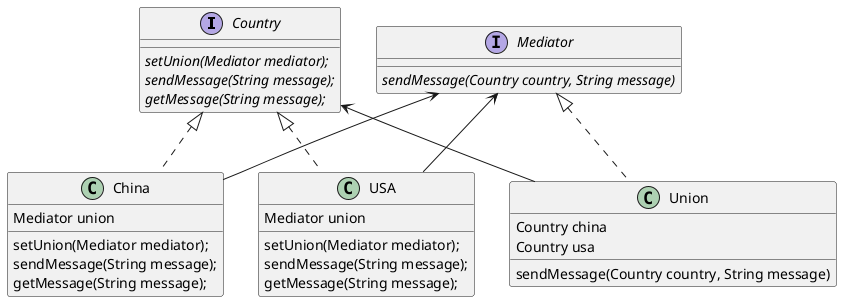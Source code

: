 @startuml
interface Country{
{abstract}setUnion(Mediator mediator);
{abstract}sendMessage(String message);
{abstract}getMessage(String message);
}
Country <|.. China
Mediator <-- China
class China{
Mediator union
setUnion(Mediator mediator);
sendMessage(String message);
getMessage(String message);
}
Country <|.. USA
Mediator <-- USA
class USA{
Mediator union
setUnion(Mediator mediator);
sendMessage(String message);
getMessage(String message);
}

interface Mediator{
{abstract}sendMessage(Country country, String message)
}
Mediator <|.. Union
Country <-- Union
class Union{
Country china
Country usa
sendMessage(Country country, String message)
}
@enduml